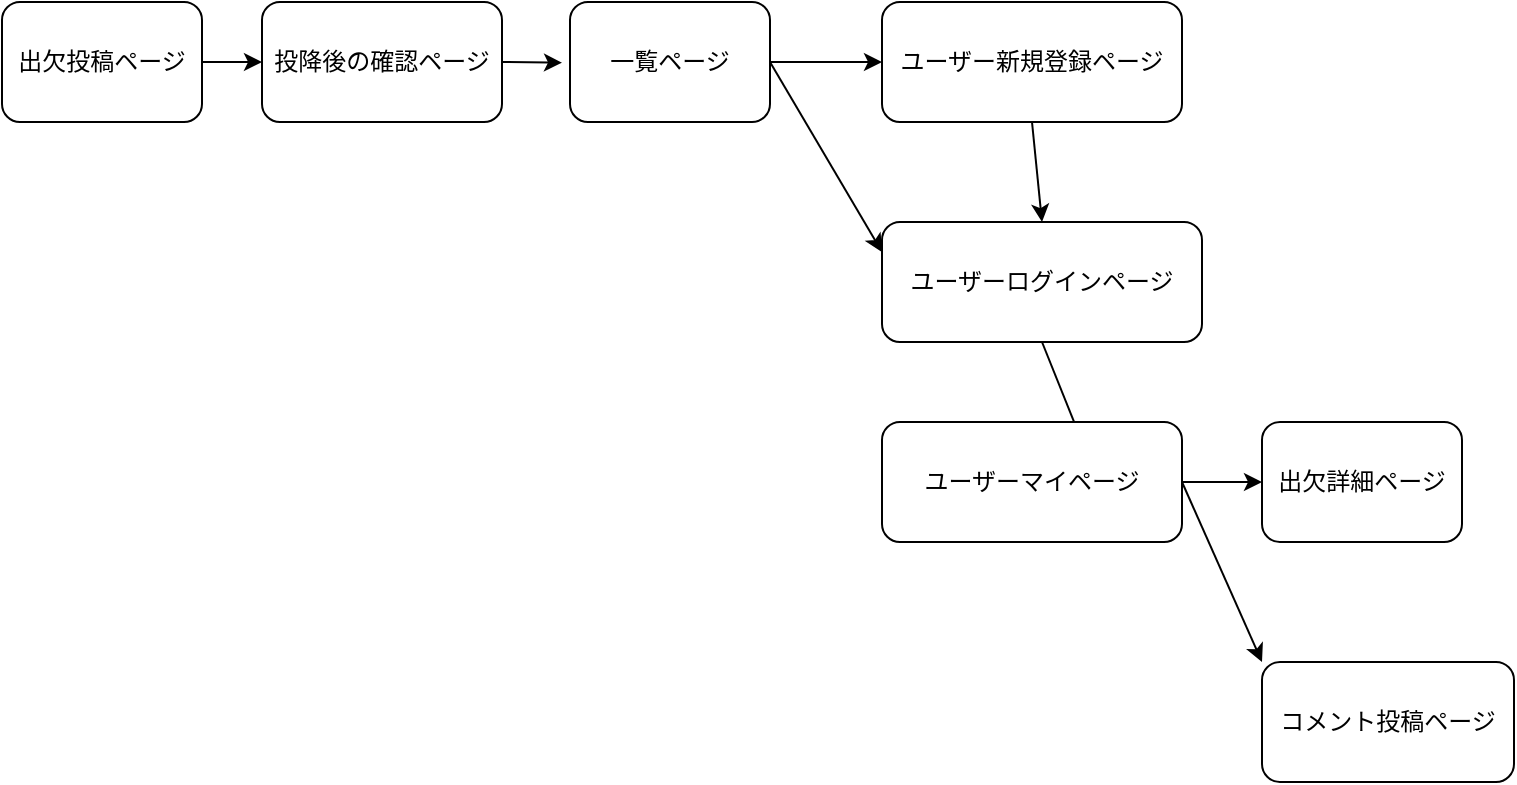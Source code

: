 <mxfile>
    <diagram id="Jtp2uVcV9u8VUAmJSSrU" name="ページ1">
        <mxGraphModel dx="646" dy="916" grid="1" gridSize="10" guides="1" tooltips="1" connect="1" arrows="1" fold="1" page="1" pageScale="1" pageWidth="827" pageHeight="1169" math="0" shadow="0">
            <root>
                <mxCell id="0"/>
                <mxCell id="1" parent="0"/>
                <mxCell id="29" style="edgeStyle=none;html=1;exitX=1;exitY=0.5;exitDx=0;exitDy=0;entryX=0;entryY=0.5;entryDx=0;entryDy=0;" edge="1" parent="1" source="2" target="15">
                    <mxGeometry relative="1" as="geometry"/>
                </mxCell>
                <mxCell id="31" style="edgeStyle=none;html=1;exitX=1;exitY=0.5;exitDx=0;exitDy=0;entryX=0;entryY=0.25;entryDx=0;entryDy=0;" edge="1" parent="1" source="2" target="14">
                    <mxGeometry relative="1" as="geometry"/>
                </mxCell>
                <mxCell id="2" value="一覧ページ" style="rounded=1;whiteSpace=wrap;html=1;" vertex="1" parent="1">
                    <mxGeometry x="314" y="90" width="100" height="60" as="geometry"/>
                </mxCell>
                <mxCell id="9" style="edgeStyle=none;html=1;exitX=1;exitY=0.5;exitDx=0;exitDy=0;entryX=0;entryY=0.5;entryDx=0;entryDy=0;" edge="1" parent="1" source="3" target="4">
                    <mxGeometry relative="1" as="geometry"/>
                </mxCell>
                <mxCell id="3" value="出欠投稿ページ" style="rounded=1;whiteSpace=wrap;html=1;" vertex="1" parent="1">
                    <mxGeometry x="30" y="90" width="100" height="60" as="geometry"/>
                </mxCell>
                <mxCell id="17" style="edgeStyle=none;html=1;exitX=1;exitY=0.5;exitDx=0;exitDy=0;" edge="1" parent="1" source="4">
                    <mxGeometry relative="1" as="geometry">
                        <mxPoint x="310" y="120.333" as="targetPoint"/>
                    </mxGeometry>
                </mxCell>
                <mxCell id="4" value="投降後の確認ページ" style="rounded=1;whiteSpace=wrap;html=1;" vertex="1" parent="1">
                    <mxGeometry x="160" y="90" width="120" height="60" as="geometry"/>
                </mxCell>
                <mxCell id="11" value="出欠詳細ページ" style="rounded=1;whiteSpace=wrap;html=1;" vertex="1" parent="1">
                    <mxGeometry x="660" y="300" width="100" height="60" as="geometry"/>
                </mxCell>
                <mxCell id="13" value="コメント投稿ページ" style="rounded=1;whiteSpace=wrap;html=1;" vertex="1" parent="1">
                    <mxGeometry x="660" y="420" width="126" height="60" as="geometry"/>
                </mxCell>
                <mxCell id="32" style="edgeStyle=none;html=1;exitX=0.5;exitY=1;exitDx=0;exitDy=0;entryX=0.667;entryY=0.167;entryDx=0;entryDy=0;entryPerimeter=0;" edge="1" parent="1" source="14" target="16">
                    <mxGeometry relative="1" as="geometry"/>
                </mxCell>
                <mxCell id="14" value="ユーザーログインページ" style="rounded=1;whiteSpace=wrap;html=1;" vertex="1" parent="1">
                    <mxGeometry x="470" y="200" width="160" height="60" as="geometry"/>
                </mxCell>
                <mxCell id="30" style="edgeStyle=none;html=1;exitX=0.5;exitY=1;exitDx=0;exitDy=0;entryX=0.5;entryY=0;entryDx=0;entryDy=0;" edge="1" parent="1" source="15" target="14">
                    <mxGeometry relative="1" as="geometry"/>
                </mxCell>
                <mxCell id="15" value="ユーザー新規登録ページ" style="rounded=1;whiteSpace=wrap;html=1;" vertex="1" parent="1">
                    <mxGeometry x="470" y="90" width="150" height="60" as="geometry"/>
                </mxCell>
                <mxCell id="33" style="edgeStyle=none;html=1;exitX=1;exitY=0.5;exitDx=0;exitDy=0;entryX=0;entryY=0.5;entryDx=0;entryDy=0;" edge="1" parent="1" source="16" target="11">
                    <mxGeometry relative="1" as="geometry"/>
                </mxCell>
                <mxCell id="34" style="edgeStyle=none;html=1;exitX=1;exitY=0.5;exitDx=0;exitDy=0;entryX=0;entryY=0;entryDx=0;entryDy=0;" edge="1" parent="1" source="16" target="13">
                    <mxGeometry relative="1" as="geometry"/>
                </mxCell>
                <mxCell id="16" value="ユーザーマイページ" style="rounded=1;whiteSpace=wrap;html=1;" vertex="1" parent="1">
                    <mxGeometry x="470" y="300" width="150" height="60" as="geometry"/>
                </mxCell>
            </root>
        </mxGraphModel>
    </diagram>
</mxfile>